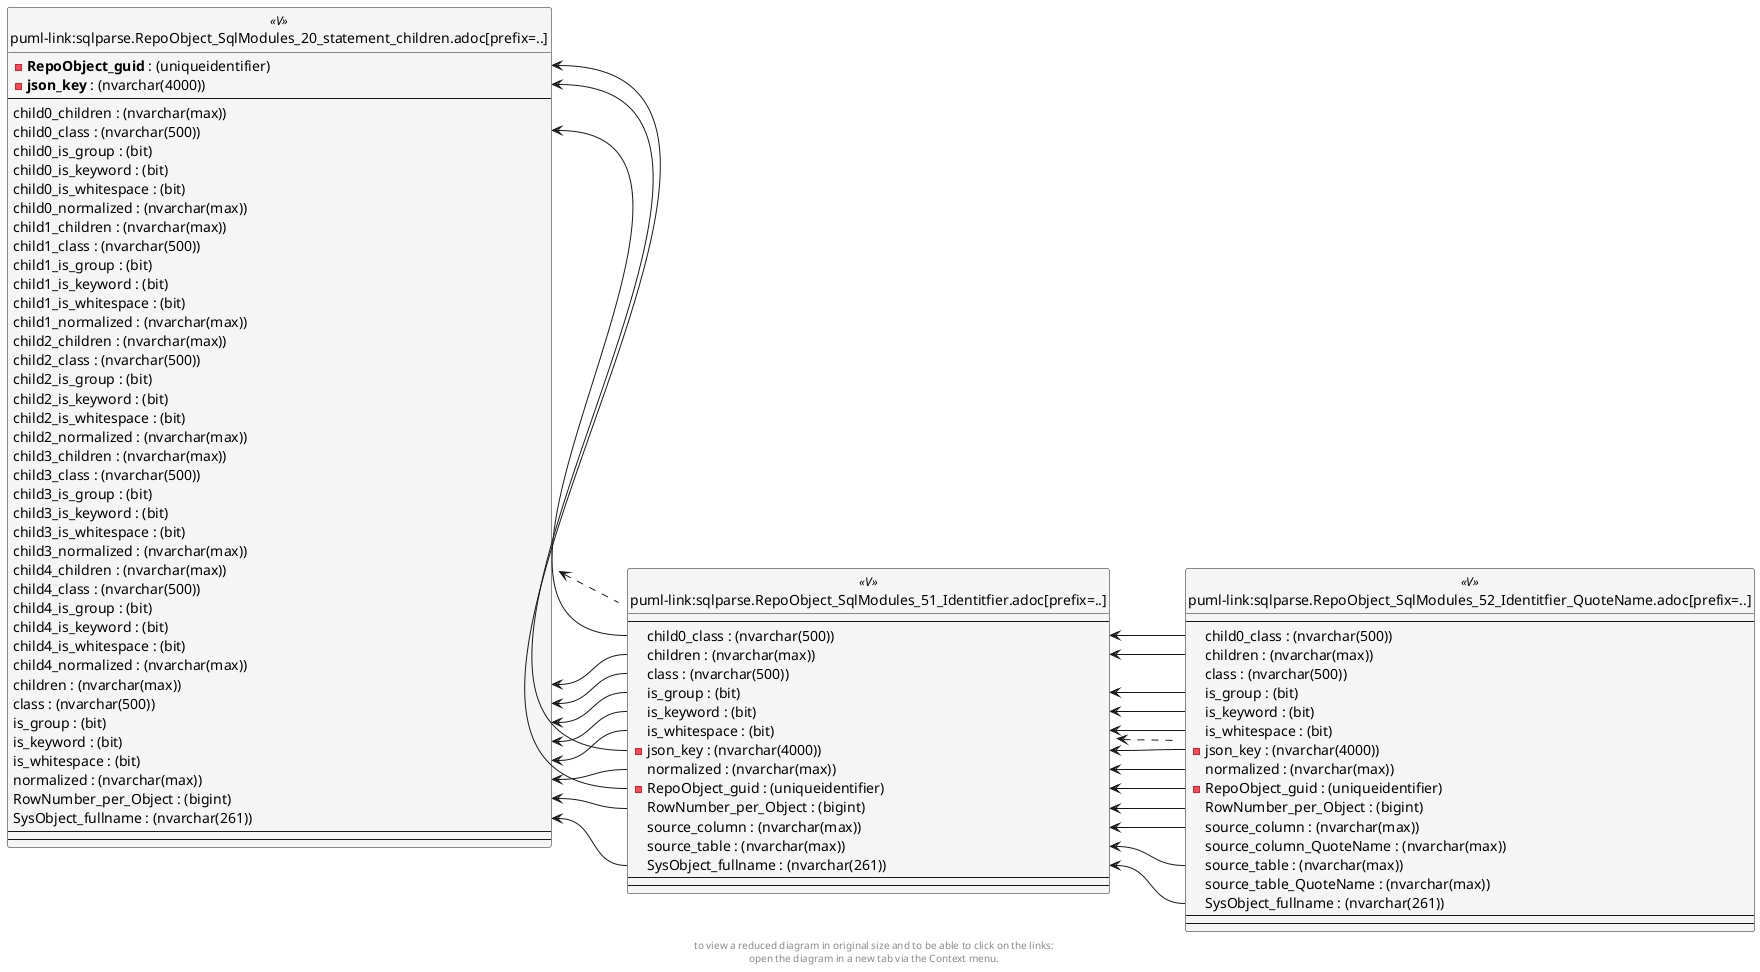 @startuml
left to right direction
'top to bottom direction
hide circle
'avoide "." issues:
set namespaceSeparator none


skinparam class {
  BackgroundColor White
  BackgroundColor<<FN>> Yellow
  BackgroundColor<<FS>> Yellow
  BackgroundColor<<FT>> LightGray
  BackgroundColor<<IF>> Yellow
  BackgroundColor<<IS>> Yellow
  BackgroundColor<<P>> Aqua
  BackgroundColor<<PC>> Aqua
  BackgroundColor<<SN>> Yellow
  BackgroundColor<<SO>> SlateBlue
  BackgroundColor<<TF>> LightGray
  BackgroundColor<<TR>> Tomato
  BackgroundColor<<U>> White
  BackgroundColor<<V>> WhiteSmoke
  BackgroundColor<<X>> Aqua
}


entity "puml-link:sqlparse.RepoObject_SqlModules_20_statement_children.adoc[prefix=..]" as sqlparse.RepoObject_SqlModules_20_statement_children << V >> {
  - **RepoObject_guid** : (uniqueidentifier)
  - **json_key** : (nvarchar(4000))
  --
  child0_children : (nvarchar(max))
  child0_class : (nvarchar(500))
  child0_is_group : (bit)
  child0_is_keyword : (bit)
  child0_is_whitespace : (bit)
  child0_normalized : (nvarchar(max))
  child1_children : (nvarchar(max))
  child1_class : (nvarchar(500))
  child1_is_group : (bit)
  child1_is_keyword : (bit)
  child1_is_whitespace : (bit)
  child1_normalized : (nvarchar(max))
  child2_children : (nvarchar(max))
  child2_class : (nvarchar(500))
  child2_is_group : (bit)
  child2_is_keyword : (bit)
  child2_is_whitespace : (bit)
  child2_normalized : (nvarchar(max))
  child3_children : (nvarchar(max))
  child3_class : (nvarchar(500))
  child3_is_group : (bit)
  child3_is_keyword : (bit)
  child3_is_whitespace : (bit)
  child3_normalized : (nvarchar(max))
  child4_children : (nvarchar(max))
  child4_class : (nvarchar(500))
  child4_is_group : (bit)
  child4_is_keyword : (bit)
  child4_is_whitespace : (bit)
  child4_normalized : (nvarchar(max))
  children : (nvarchar(max))
  class : (nvarchar(500))
  is_group : (bit)
  is_keyword : (bit)
  is_whitespace : (bit)
  normalized : (nvarchar(max))
  RowNumber_per_Object : (bigint)
  SysObject_fullname : (nvarchar(261))
  --
  --
}

entity "puml-link:sqlparse.RepoObject_SqlModules_51_Identitfier.adoc[prefix=..]" as sqlparse.RepoObject_SqlModules_51_Identitfier << V >> {
  --
  child0_class : (nvarchar(500))
  children : (nvarchar(max))
  class : (nvarchar(500))
  is_group : (bit)
  is_keyword : (bit)
  is_whitespace : (bit)
  - json_key : (nvarchar(4000))
  normalized : (nvarchar(max))
  - RepoObject_guid : (uniqueidentifier)
  RowNumber_per_Object : (bigint)
  source_column : (nvarchar(max))
  source_table : (nvarchar(max))
  SysObject_fullname : (nvarchar(261))
  --
  --
}

entity "puml-link:sqlparse.RepoObject_SqlModules_52_Identitfier_QuoteName.adoc[prefix=..]" as sqlparse.RepoObject_SqlModules_52_Identitfier_QuoteName << V >> {
  --
  child0_class : (nvarchar(500))
  children : (nvarchar(max))
  class : (nvarchar(500))
  is_group : (bit)
  is_keyword : (bit)
  is_whitespace : (bit)
  - json_key : (nvarchar(4000))
  normalized : (nvarchar(max))
  - RepoObject_guid : (uniqueidentifier)
  RowNumber_per_Object : (bigint)
  source_column : (nvarchar(max))
  source_column_QuoteName : (nvarchar(max))
  source_table : (nvarchar(max))
  source_table_QuoteName : (nvarchar(max))
  SysObject_fullname : (nvarchar(261))
  --
  --
}

sqlparse.RepoObject_SqlModules_20_statement_children <.. sqlparse.RepoObject_SqlModules_51_Identitfier
sqlparse.RepoObject_SqlModules_51_Identitfier <.. sqlparse.RepoObject_SqlModules_52_Identitfier_QuoteName
sqlparse.RepoObject_SqlModules_20_statement_children::child0_class <-- sqlparse.RepoObject_SqlModules_51_Identitfier::child0_class
sqlparse.RepoObject_SqlModules_20_statement_children::children <-- sqlparse.RepoObject_SqlModules_51_Identitfier::children
sqlparse.RepoObject_SqlModules_20_statement_children::class <-- sqlparse.RepoObject_SqlModules_51_Identitfier::class
sqlparse.RepoObject_SqlModules_20_statement_children::is_group <-- sqlparse.RepoObject_SqlModules_51_Identitfier::is_group
sqlparse.RepoObject_SqlModules_20_statement_children::is_keyword <-- sqlparse.RepoObject_SqlModules_51_Identitfier::is_keyword
sqlparse.RepoObject_SqlModules_20_statement_children::is_whitespace <-- sqlparse.RepoObject_SqlModules_51_Identitfier::is_whitespace
sqlparse.RepoObject_SqlModules_20_statement_children::json_key <-- sqlparse.RepoObject_SqlModules_51_Identitfier::json_key
sqlparse.RepoObject_SqlModules_20_statement_children::normalized <-- sqlparse.RepoObject_SqlModules_51_Identitfier::normalized
sqlparse.RepoObject_SqlModules_20_statement_children::RepoObject_guid <-- sqlparse.RepoObject_SqlModules_51_Identitfier::RepoObject_guid
sqlparse.RepoObject_SqlModules_20_statement_children::RowNumber_per_Object <-- sqlparse.RepoObject_SqlModules_51_Identitfier::RowNumber_per_Object
sqlparse.RepoObject_SqlModules_20_statement_children::SysObject_fullname <-- sqlparse.RepoObject_SqlModules_51_Identitfier::SysObject_fullname
sqlparse.RepoObject_SqlModules_51_Identitfier::child0_class <-- sqlparse.RepoObject_SqlModules_52_Identitfier_QuoteName::child0_class
sqlparse.RepoObject_SqlModules_51_Identitfier::children <-- sqlparse.RepoObject_SqlModules_52_Identitfier_QuoteName::children
sqlparse.RepoObject_SqlModules_51_Identitfier::is_group <-- sqlparse.RepoObject_SqlModules_52_Identitfier_QuoteName::is_group
sqlparse.RepoObject_SqlModules_51_Identitfier::is_keyword <-- sqlparse.RepoObject_SqlModules_52_Identitfier_QuoteName::is_keyword
sqlparse.RepoObject_SqlModules_51_Identitfier::is_whitespace <-- sqlparse.RepoObject_SqlModules_52_Identitfier_QuoteName::is_whitespace
sqlparse.RepoObject_SqlModules_51_Identitfier::json_key <-- sqlparse.RepoObject_SqlModules_52_Identitfier_QuoteName::json_key
sqlparse.RepoObject_SqlModules_51_Identitfier::normalized <-- sqlparse.RepoObject_SqlModules_52_Identitfier_QuoteName::normalized
sqlparse.RepoObject_SqlModules_51_Identitfier::RepoObject_guid <-- sqlparse.RepoObject_SqlModules_52_Identitfier_QuoteName::RepoObject_guid
sqlparse.RepoObject_SqlModules_51_Identitfier::RowNumber_per_Object <-- sqlparse.RepoObject_SqlModules_52_Identitfier_QuoteName::RowNumber_per_Object
sqlparse.RepoObject_SqlModules_51_Identitfier::source_column <-- sqlparse.RepoObject_SqlModules_52_Identitfier_QuoteName::source_column
sqlparse.RepoObject_SqlModules_51_Identitfier::source_table <-- sqlparse.RepoObject_SqlModules_52_Identitfier_QuoteName::source_table
sqlparse.RepoObject_SqlModules_51_Identitfier::SysObject_fullname <-- sqlparse.RepoObject_SqlModules_52_Identitfier_QuoteName::SysObject_fullname
footer
to view a reduced diagram in original size and to be able to click on the links:
open the diagram in a new tab via the Context menu.
end footer

@enduml

